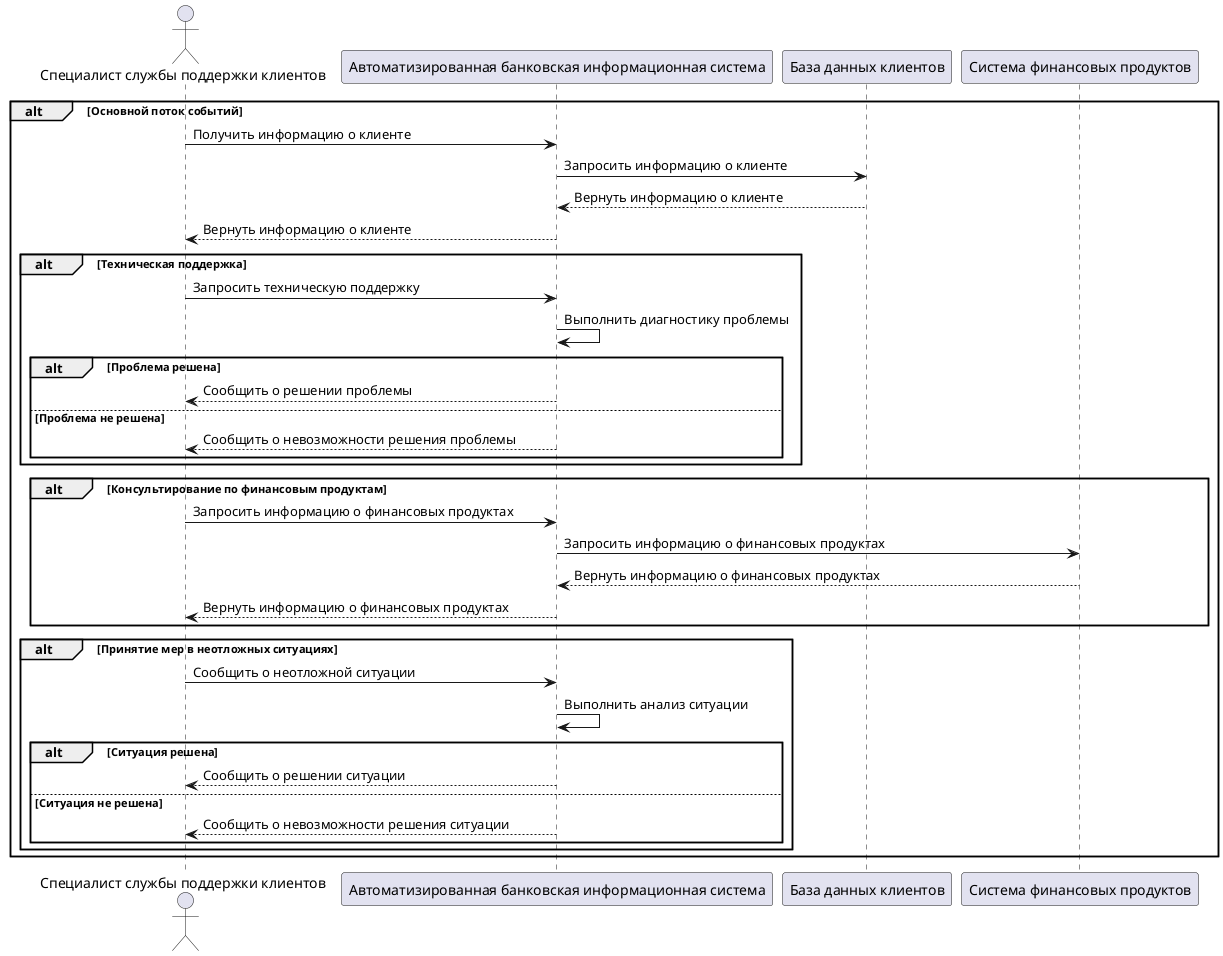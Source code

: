 @startuml 69
actor "Специалист службы поддержки клиентов" as S
participant "Автоматизированная банковская информационная система" as ABIS
participant "База данных клиентов" as BDC
participant "Система финансовых продуктов" as SFP

alt Основной поток событий
    S -> ABIS : Получить информацию о клиенте
    ABIS -> BDC : Запросить информацию о клиенте
    BDC --> ABIS : Вернуть информацию о клиенте
    ABIS --> S : Вернуть информацию о клиенте

    alt Техническая поддержка
        S -> ABIS : Запросить техническую поддержку
        ABIS -> ABIS : Выполнить диагностику проблемы
        alt Проблема решена
            ABIS --> S : Сообщить о решении проблемы
        else Проблема не решена
            ABIS --> S : Сообщить о невозможности решения проблемы
        end
    end

    alt Консультирование по финансовым продуктам
        S -> ABIS : Запросить информацию о финансовых продуктах
        ABIS -> SFP : Запросить информацию о финансовых продуктах
        SFP --> ABIS : Вернуть информацию о финансовых продуктах
        ABIS --> S : Вернуть информацию о финансовых продуктах
    end

    alt Принятие мер в неотложных ситуациях
        S -> ABIS : Сообщить о неотложной ситуации
        ABIS -> ABIS : Выполнить анализ ситуации
        alt Ситуация решена
            ABIS --> S : Сообщить о решении ситуации
        else Ситуация не решена
            ABIS --> S : Сообщить о невозможности решения ситуации
        end
    end
end


@enduml

